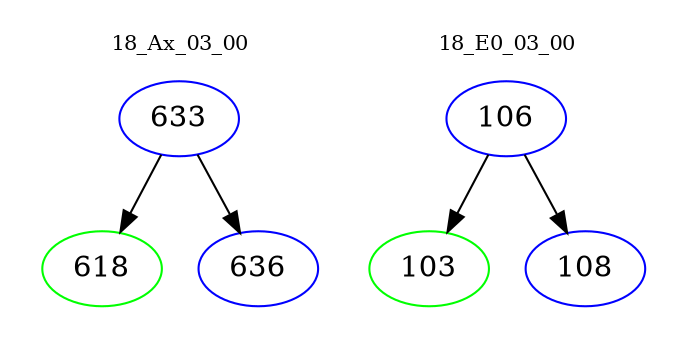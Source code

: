 digraph{
subgraph cluster_0 {
color = white
label = "18_Ax_03_00";
fontsize=10;
T0_633 [label="633", color="blue"]
T0_633 -> T0_618 [color="black"]
T0_618 [label="618", color="green"]
T0_633 -> T0_636 [color="black"]
T0_636 [label="636", color="blue"]
}
subgraph cluster_1 {
color = white
label = "18_E0_03_00";
fontsize=10;
T1_106 [label="106", color="blue"]
T1_106 -> T1_103 [color="black"]
T1_103 [label="103", color="green"]
T1_106 -> T1_108 [color="black"]
T1_108 [label="108", color="blue"]
}
}
